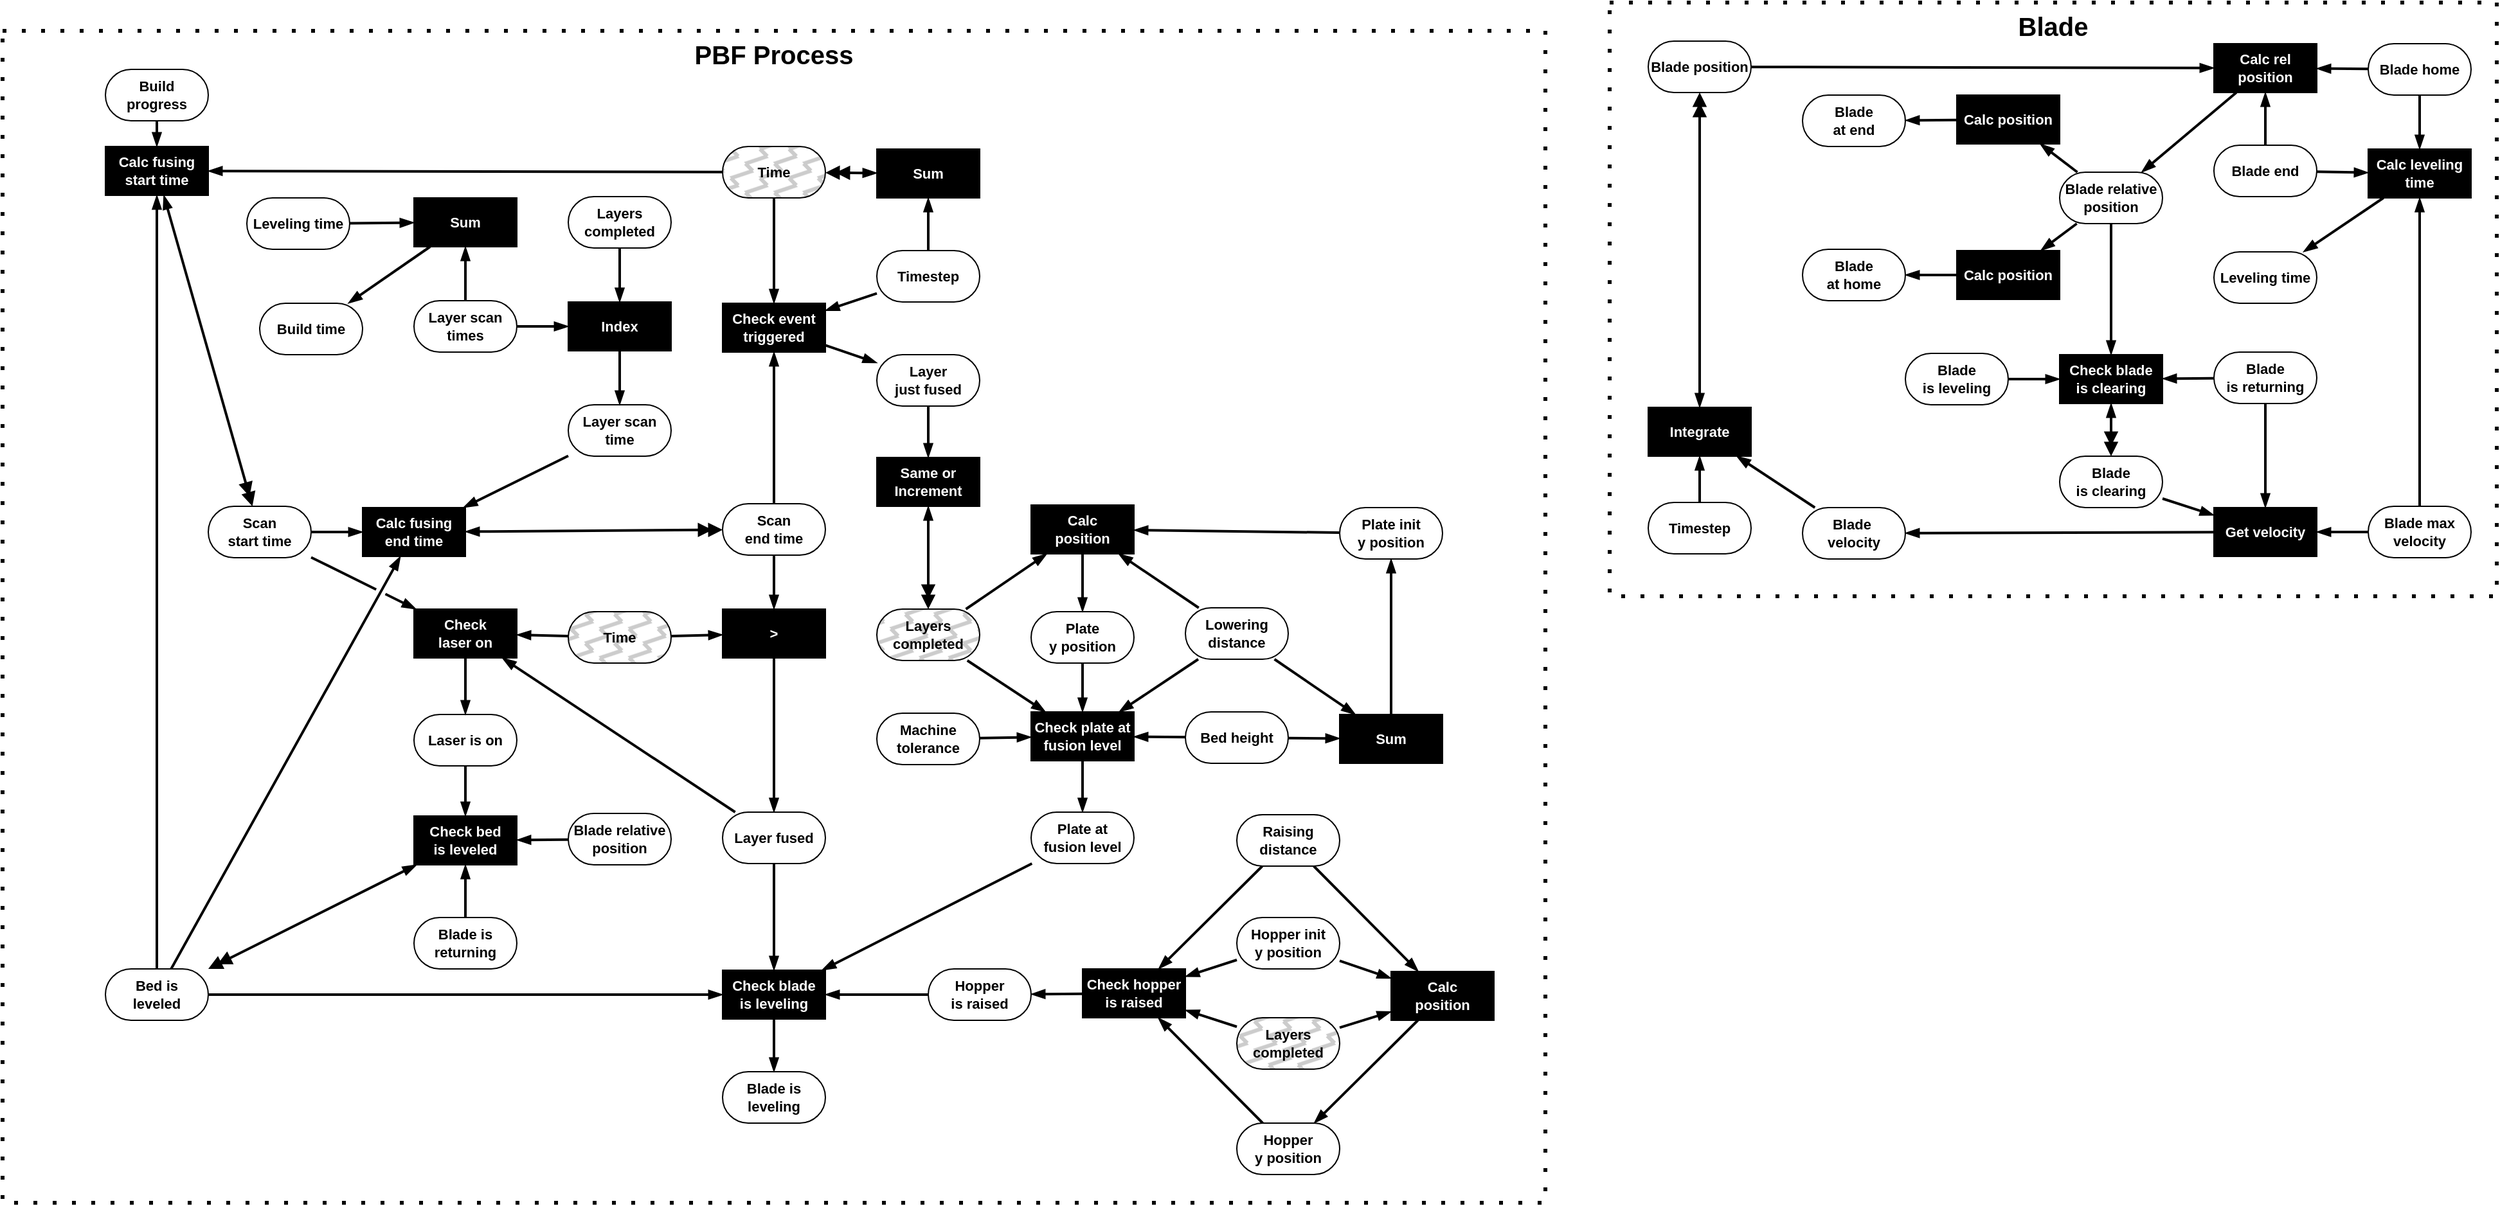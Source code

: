 <mxfile version="26.2.15">
  <diagram name="Page-1" id="Bb8B8LWY1owyJquUUrTR">
    <mxGraphModel dx="1983" dy="985" grid="1" gridSize="10" guides="1" tooltips="1" connect="1" arrows="1" fold="1" page="0" pageScale="1" pageWidth="850" pageHeight="1100" math="0" shadow="0">
      <root>
        <mxCell id="0" />
        <mxCell id="1" parent="0" />
        <mxCell id="G1mVRIbnhAkuyXH6nvP2-117" value="&lt;font style=&quot;font-size: 20px;&quot;&gt;&lt;b&gt;PBF Process&lt;/b&gt;&lt;/font&gt;" style="rounded=0;whiteSpace=wrap;html=1;fontFamily=Helvetica;fontSize=11;fontColor=default;labelBackgroundColor=default;fillColor=none;strokeWidth=3;dashed=1;dashPattern=1 4;verticalAlign=top;" vertex="1" parent="1">
          <mxGeometry x="40" y="190" width="1200" height="912" as="geometry" />
        </mxCell>
        <mxCell id="9pojs3I-wfQjD1cIIIit-8" style="edgeStyle=none;shape=connector;rounded=0;orthogonalLoop=1;jettySize=auto;html=1;strokeColor=default;strokeWidth=2;align=center;verticalAlign=middle;fontFamily=Helvetica;fontSize=11;fontColor=default;labelBackgroundColor=default;endArrow=blockThin;endFill=1;startArrow=doubleBlock;startFill=1;jumpStyle=gap;" parent="1" source="9pojs3I-wfQjD1cIIIit-2" target="9pojs3I-wfQjD1cIIIit-6" edge="1">
          <mxGeometry relative="1" as="geometry" />
        </mxCell>
        <mxCell id="G1mVRIbnhAkuyXH6nvP2-18" style="edgeStyle=none;shape=connector;rounded=0;orthogonalLoop=1;jettySize=auto;html=1;strokeColor=default;strokeWidth=2;align=center;verticalAlign=middle;fontFamily=Helvetica;fontSize=11;fontColor=default;labelBackgroundColor=default;endArrow=blockThin;endFill=1;jumpStyle=gap;" edge="1" parent="1" source="9pojs3I-wfQjD1cIIIit-2" target="G1mVRIbnhAkuyXH6nvP2-17">
          <mxGeometry relative="1" as="geometry" />
        </mxCell>
        <mxCell id="G1mVRIbnhAkuyXH6nvP2-30" style="edgeStyle=none;shape=connector;rounded=0;orthogonalLoop=1;jettySize=auto;html=1;strokeColor=default;strokeWidth=2;align=center;verticalAlign=middle;fontFamily=Helvetica;fontSize=11;fontColor=default;labelBackgroundColor=default;endArrow=blockThin;endFill=1;jumpStyle=gap;" edge="1" parent="1" source="9pojs3I-wfQjD1cIIIit-2" target="G1mVRIbnhAkuyXH6nvP2-28">
          <mxGeometry relative="1" as="geometry" />
        </mxCell>
        <mxCell id="9pojs3I-wfQjD1cIIIit-2" value="&lt;font&gt;Time&lt;/font&gt;" style="rounded=1;whiteSpace=wrap;html=1;fontStyle=1;fontSize=11;arcSize=50;perimeter=rectanglePerimeter;fillStyle=zigzag-line;strokeColor=default;align=center;verticalAlign=middle;fontFamily=Helvetica;fontColor=default;fillColor=#CCCCCC;" parent="1" vertex="1">
          <mxGeometry x="600" y="280" width="80" height="40" as="geometry" />
        </mxCell>
        <mxCell id="9pojs3I-wfQjD1cIIIit-7" style="rounded=0;orthogonalLoop=1;jettySize=auto;html=1;endArrow=blockThin;endFill=1;strokeWidth=2;jumpStyle=gap;" parent="1" source="9pojs3I-wfQjD1cIIIit-3" target="9pojs3I-wfQjD1cIIIit-6" edge="1">
          <mxGeometry relative="1" as="geometry" />
        </mxCell>
        <mxCell id="G1mVRIbnhAkuyXH6nvP2-29" style="edgeStyle=none;shape=connector;rounded=0;orthogonalLoop=1;jettySize=auto;html=1;strokeColor=default;strokeWidth=2;align=center;verticalAlign=middle;fontFamily=Helvetica;fontSize=11;fontColor=default;labelBackgroundColor=default;endArrow=blockThin;endFill=1;jumpStyle=gap;" edge="1" parent="1" source="9pojs3I-wfQjD1cIIIit-3" target="G1mVRIbnhAkuyXH6nvP2-28">
          <mxGeometry relative="1" as="geometry" />
        </mxCell>
        <mxCell id="9pojs3I-wfQjD1cIIIit-3" value="&lt;font&gt;Timestep&lt;/font&gt;" style="rounded=1;whiteSpace=wrap;html=1;fontStyle=1;fontSize=11;arcSize=50;perimeter=rectanglePerimeter;" parent="1" vertex="1">
          <mxGeometry x="720" y="361" width="80" height="40" as="geometry" />
        </mxCell>
        <mxCell id="9pojs3I-wfQjD1cIIIit-12" style="edgeStyle=none;shape=connector;rounded=0;orthogonalLoop=1;jettySize=auto;html=1;strokeColor=default;strokeWidth=2;align=center;verticalAlign=middle;fontFamily=Helvetica;fontSize=11;fontColor=default;labelBackgroundColor=default;endArrow=blockThin;endFill=1;jumpStyle=gap;" parent="1" source="9pojs3I-wfQjD1cIIIit-4" target="9pojs3I-wfQjD1cIIIit-11" edge="1">
          <mxGeometry relative="1" as="geometry" />
        </mxCell>
        <mxCell id="9pojs3I-wfQjD1cIIIit-18" style="edgeStyle=none;shape=connector;rounded=0;orthogonalLoop=1;jettySize=auto;html=1;strokeColor=default;strokeWidth=2;align=center;verticalAlign=middle;fontFamily=Helvetica;fontSize=11;fontColor=default;labelBackgroundColor=default;endArrow=blockThin;endFill=1;jumpStyle=gap;" parent="1" source="9pojs3I-wfQjD1cIIIit-4" target="9pojs3I-wfQjD1cIIIit-17" edge="1">
          <mxGeometry relative="1" as="geometry" />
        </mxCell>
        <mxCell id="9pojs3I-wfQjD1cIIIit-4" value="Layer scan times" style="rounded=1;whiteSpace=wrap;html=1;fontStyle=1;fontSize=11;arcSize=50;perimeter=rectanglePerimeter;" parent="1" vertex="1">
          <mxGeometry x="360" y="400" width="80" height="40" as="geometry" />
        </mxCell>
        <mxCell id="9pojs3I-wfQjD1cIIIit-6" value="Sum" style="rounded=0;whiteSpace=wrap;html=1;fillColor=#000000;fontColor=#ffffff;fontStyle=1;fontSize=11;" parent="1" vertex="1">
          <mxGeometry x="720" y="282" width="80" height="38" as="geometry" />
        </mxCell>
        <mxCell id="9pojs3I-wfQjD1cIIIit-13" style="edgeStyle=none;shape=connector;rounded=0;orthogonalLoop=1;jettySize=auto;html=1;strokeColor=default;strokeWidth=2;align=center;verticalAlign=middle;fontFamily=Helvetica;fontSize=11;fontColor=default;labelBackgroundColor=default;endArrow=blockThin;endFill=1;jumpStyle=gap;" parent="1" source="9pojs3I-wfQjD1cIIIit-9" target="9pojs3I-wfQjD1cIIIit-11" edge="1">
          <mxGeometry relative="1" as="geometry" />
        </mxCell>
        <mxCell id="9pojs3I-wfQjD1cIIIit-9" value="Layers completed" style="rounded=1;whiteSpace=wrap;html=1;fontStyle=1;fontSize=11;arcSize=50;perimeter=rectanglePerimeter;" parent="1" vertex="1">
          <mxGeometry x="480" y="319" width="80" height="40" as="geometry" />
        </mxCell>
        <mxCell id="G1mVRIbnhAkuyXH6nvP2-10" style="edgeStyle=none;shape=connector;rounded=0;orthogonalLoop=1;jettySize=auto;html=1;strokeColor=default;strokeWidth=2;align=center;verticalAlign=middle;fontFamily=Helvetica;fontSize=11;fontColor=default;labelBackgroundColor=default;endArrow=blockThin;endFill=1;jumpStyle=gap;" edge="1" parent="1" source="9pojs3I-wfQjD1cIIIit-10" target="G1mVRIbnhAkuyXH6nvP2-9">
          <mxGeometry relative="1" as="geometry" />
        </mxCell>
        <mxCell id="9pojs3I-wfQjD1cIIIit-10" value="Layer scan time" style="rounded=1;whiteSpace=wrap;html=1;fontStyle=1;fontSize=11;arcSize=50;perimeter=rectanglePerimeter;" parent="1" vertex="1">
          <mxGeometry x="480" y="481" width="80" height="40" as="geometry" />
        </mxCell>
        <mxCell id="9pojs3I-wfQjD1cIIIit-14" style="edgeStyle=none;shape=connector;rounded=0;orthogonalLoop=1;jettySize=auto;html=1;strokeColor=default;strokeWidth=2;align=center;verticalAlign=middle;fontFamily=Helvetica;fontSize=11;fontColor=default;labelBackgroundColor=default;endArrow=blockThin;endFill=1;jumpStyle=gap;" parent="1" source="9pojs3I-wfQjD1cIIIit-11" target="9pojs3I-wfQjD1cIIIit-10" edge="1">
          <mxGeometry relative="1" as="geometry" />
        </mxCell>
        <mxCell id="9pojs3I-wfQjD1cIIIit-11" value="Index" style="rounded=0;whiteSpace=wrap;html=1;fillColor=#000000;fontColor=#ffffff;fontStyle=1;fontSize=11;" parent="1" vertex="1">
          <mxGeometry x="480" y="401" width="80" height="38" as="geometry" />
        </mxCell>
        <mxCell id="9pojs3I-wfQjD1cIIIit-19" style="edgeStyle=none;shape=connector;rounded=0;orthogonalLoop=1;jettySize=auto;html=1;strokeColor=default;strokeWidth=2;align=center;verticalAlign=middle;fontFamily=Helvetica;fontSize=11;fontColor=default;labelBackgroundColor=default;endArrow=blockThin;endFill=1;jumpStyle=gap;" parent="1" source="9pojs3I-wfQjD1cIIIit-15" target="9pojs3I-wfQjD1cIIIit-17" edge="1">
          <mxGeometry relative="1" as="geometry" />
        </mxCell>
        <mxCell id="9pojs3I-wfQjD1cIIIit-15" value="Leveling time" style="rounded=1;whiteSpace=wrap;html=1;fontStyle=1;fontSize=11;arcSize=50;perimeter=rectanglePerimeter;" parent="1" vertex="1">
          <mxGeometry x="230" y="320" width="80" height="40" as="geometry" />
        </mxCell>
        <mxCell id="9pojs3I-wfQjD1cIIIit-16" value="Build time" style="rounded=1;whiteSpace=wrap;html=1;fontStyle=1;fontSize=11;arcSize=50;perimeter=rectanglePerimeter;" parent="1" vertex="1">
          <mxGeometry x="240" y="402" width="80" height="40" as="geometry" />
        </mxCell>
        <mxCell id="9pojs3I-wfQjD1cIIIit-20" style="edgeStyle=none;shape=connector;rounded=0;orthogonalLoop=1;jettySize=auto;html=1;strokeColor=default;strokeWidth=2;align=center;verticalAlign=middle;fontFamily=Helvetica;fontSize=11;fontColor=default;labelBackgroundColor=default;endArrow=blockThin;endFill=1;jumpStyle=gap;" parent="1" source="9pojs3I-wfQjD1cIIIit-17" target="9pojs3I-wfQjD1cIIIit-16" edge="1">
          <mxGeometry relative="1" as="geometry" />
        </mxCell>
        <mxCell id="9pojs3I-wfQjD1cIIIit-17" value="Sum" style="rounded=0;whiteSpace=wrap;html=1;fillColor=#000000;fontColor=#ffffff;fontStyle=1;fontSize=11;" parent="1" vertex="1">
          <mxGeometry x="360" y="320" width="80" height="38" as="geometry" />
        </mxCell>
        <mxCell id="G1mVRIbnhAkuyXH6nvP2-11" style="edgeStyle=none;shape=connector;rounded=0;orthogonalLoop=1;jettySize=auto;html=1;strokeColor=default;strokeWidth=2;align=center;verticalAlign=middle;fontFamily=Helvetica;fontSize=11;fontColor=default;labelBackgroundColor=default;endArrow=blockThin;endFill=1;jumpStyle=gap;" edge="1" parent="1" source="9pojs3I-wfQjD1cIIIit-21" target="G1mVRIbnhAkuyXH6nvP2-9">
          <mxGeometry relative="1" as="geometry" />
        </mxCell>
        <mxCell id="G1mVRIbnhAkuyXH6nvP2-21" style="edgeStyle=none;shape=connector;rounded=0;orthogonalLoop=1;jettySize=auto;html=1;strokeColor=default;strokeWidth=2;align=center;verticalAlign=middle;fontFamily=Helvetica;fontSize=11;fontColor=default;labelBackgroundColor=default;endArrow=blockThin;endFill=1;jumpStyle=gap;" edge="1" parent="1" source="9pojs3I-wfQjD1cIIIit-21" target="G1mVRIbnhAkuyXH6nvP2-17">
          <mxGeometry relative="1" as="geometry" />
        </mxCell>
        <mxCell id="G1mVRIbnhAkuyXH6nvP2-89" style="edgeStyle=none;shape=connector;rounded=0;orthogonalLoop=1;jettySize=auto;html=1;strokeColor=default;strokeWidth=2;align=center;verticalAlign=middle;fontFamily=Helvetica;fontSize=11;fontColor=default;labelBackgroundColor=default;endArrow=blockThin;endFill=1;jumpStyle=gap;" edge="1" parent="1" source="9pojs3I-wfQjD1cIIIit-21" target="G1mVRIbnhAkuyXH6nvP2-88">
          <mxGeometry relative="1" as="geometry" />
        </mxCell>
        <mxCell id="G1mVRIbnhAkuyXH6nvP2-95" style="edgeStyle=none;shape=connector;rounded=0;orthogonalLoop=1;jettySize=auto;html=1;strokeColor=default;strokeWidth=2;align=center;verticalAlign=middle;fontFamily=Helvetica;fontSize=11;fontColor=default;labelBackgroundColor=default;endArrow=blockThin;endFill=1;startArrow=doubleBlock;startFill=1;jumpStyle=gap;" edge="1" parent="1" source="9pojs3I-wfQjD1cIIIit-21" target="G1mVRIbnhAkuyXH6nvP2-94">
          <mxGeometry relative="1" as="geometry" />
        </mxCell>
        <mxCell id="9pojs3I-wfQjD1cIIIit-21" value="Bed is&lt;div&gt;leveled&lt;/div&gt;" style="rounded=1;whiteSpace=wrap;html=1;fontStyle=1;fontSize=11;arcSize=50;perimeter=rectanglePerimeter;" parent="1" vertex="1">
          <mxGeometry x="120" y="920" width="80" height="40" as="geometry" />
        </mxCell>
        <mxCell id="G1mVRIbnhAkuyXH6nvP2-25" style="edgeStyle=none;shape=connector;rounded=0;orthogonalLoop=1;jettySize=auto;html=1;strokeColor=default;strokeWidth=2;align=center;verticalAlign=middle;fontFamily=Helvetica;fontSize=11;fontColor=default;labelBackgroundColor=default;endArrow=blockThin;endFill=1;jumpStyle=gap;" edge="1" parent="1" source="G1mVRIbnhAkuyXH6nvP2-2" target="G1mVRIbnhAkuyXH6nvP2-23">
          <mxGeometry relative="1" as="geometry" />
        </mxCell>
        <mxCell id="G1mVRIbnhAkuyXH6nvP2-31" style="edgeStyle=none;shape=connector;rounded=0;orthogonalLoop=1;jettySize=auto;html=1;strokeColor=default;strokeWidth=2;align=center;verticalAlign=middle;fontFamily=Helvetica;fontSize=11;fontColor=default;labelBackgroundColor=default;endArrow=blockThin;endFill=1;jumpStyle=gap;" edge="1" parent="1" source="G1mVRIbnhAkuyXH6nvP2-2" target="G1mVRIbnhAkuyXH6nvP2-28">
          <mxGeometry relative="1" as="geometry" />
        </mxCell>
        <mxCell id="G1mVRIbnhAkuyXH6nvP2-2" value="Scan&lt;div&gt;end time&lt;/div&gt;" style="rounded=1;whiteSpace=wrap;html=1;fontStyle=1;fontSize=11;arcSize=50;perimeter=rectanglePerimeter;" vertex="1" parent="1">
          <mxGeometry x="600" y="558" width="80" height="40" as="geometry" />
        </mxCell>
        <mxCell id="G1mVRIbnhAkuyXH6nvP2-12" style="edgeStyle=none;shape=connector;rounded=0;orthogonalLoop=1;jettySize=auto;html=1;strokeColor=default;strokeWidth=2;align=center;verticalAlign=middle;fontFamily=Helvetica;fontSize=11;fontColor=default;labelBackgroundColor=default;endArrow=doubleBlock;endFill=1;startArrow=blockThin;startFill=1;jumpStyle=gap;" edge="1" parent="1" source="G1mVRIbnhAkuyXH6nvP2-9" target="G1mVRIbnhAkuyXH6nvP2-2">
          <mxGeometry relative="1" as="geometry" />
        </mxCell>
        <mxCell id="G1mVRIbnhAkuyXH6nvP2-9" value="Calc fusing end time" style="rounded=0;whiteSpace=wrap;html=1;fillColor=#000000;fontColor=#ffffff;fontStyle=1;fontSize=11;" vertex="1" parent="1">
          <mxGeometry x="320" y="561" width="80" height="38" as="geometry" />
        </mxCell>
        <mxCell id="G1mVRIbnhAkuyXH6nvP2-14" style="edgeStyle=none;shape=connector;rounded=0;orthogonalLoop=1;jettySize=auto;html=1;strokeColor=default;strokeWidth=2;align=center;verticalAlign=middle;fontFamily=Helvetica;fontSize=11;fontColor=default;labelBackgroundColor=default;endArrow=blockThin;endFill=1;jumpStyle=gap;" edge="1" parent="1" source="G1mVRIbnhAkuyXH6nvP2-13" target="G1mVRIbnhAkuyXH6nvP2-9">
          <mxGeometry relative="1" as="geometry" />
        </mxCell>
        <mxCell id="G1mVRIbnhAkuyXH6nvP2-20" style="edgeStyle=none;shape=connector;rounded=0;orthogonalLoop=1;jettySize=auto;html=1;strokeColor=default;strokeWidth=2;align=center;verticalAlign=middle;fontFamily=Helvetica;fontSize=11;fontColor=default;labelBackgroundColor=default;endArrow=blockThin;endFill=1;startArrow=doubleBlock;startFill=1;jumpStyle=gap;" edge="1" parent="1" source="G1mVRIbnhAkuyXH6nvP2-13" target="G1mVRIbnhAkuyXH6nvP2-17">
          <mxGeometry relative="1" as="geometry" />
        </mxCell>
        <mxCell id="G1mVRIbnhAkuyXH6nvP2-47" style="edgeStyle=none;shape=connector;rounded=0;orthogonalLoop=1;jettySize=auto;html=1;strokeColor=default;strokeWidth=2;align=center;verticalAlign=middle;fontFamily=Helvetica;fontSize=11;fontColor=default;labelBackgroundColor=default;endArrow=blockThin;endFill=1;jumpStyle=gap;" edge="1" parent="1" source="G1mVRIbnhAkuyXH6nvP2-13" target="G1mVRIbnhAkuyXH6nvP2-45">
          <mxGeometry relative="1" as="geometry">
            <mxPoint x="127.816" y="975" as="targetPoint" />
          </mxGeometry>
        </mxCell>
        <mxCell id="G1mVRIbnhAkuyXH6nvP2-13" value="Scan&lt;div&gt;start time&lt;/div&gt;" style="rounded=1;whiteSpace=wrap;html=1;fontStyle=1;fontSize=11;arcSize=50;absoluteArcSize=0;perimeter=rectanglePerimeter;" vertex="1" parent="1">
          <mxGeometry x="200" y="560" width="80" height="40" as="geometry" />
        </mxCell>
        <mxCell id="G1mVRIbnhAkuyXH6nvP2-19" style="edgeStyle=none;shape=connector;rounded=0;orthogonalLoop=1;jettySize=auto;html=1;strokeColor=default;strokeWidth=2;align=center;verticalAlign=middle;fontFamily=Helvetica;fontSize=11;fontColor=default;labelBackgroundColor=default;endArrow=blockThin;endFill=1;jumpStyle=gap;" edge="1" parent="1" source="G1mVRIbnhAkuyXH6nvP2-16" target="G1mVRIbnhAkuyXH6nvP2-17">
          <mxGeometry relative="1" as="geometry" />
        </mxCell>
        <mxCell id="G1mVRIbnhAkuyXH6nvP2-16" value="Build&lt;div&gt;progress&lt;/div&gt;" style="rounded=1;whiteSpace=wrap;html=1;fontStyle=1;fontSize=11;arcSize=50;perimeter=rectanglePerimeter;" vertex="1" parent="1">
          <mxGeometry x="120" y="220" width="80" height="40" as="geometry" />
        </mxCell>
        <mxCell id="G1mVRIbnhAkuyXH6nvP2-17" value="Calc fusing start time" style="rounded=0;whiteSpace=wrap;html=1;fillColor=#000000;fontColor=#ffffff;fontStyle=1;fontSize=11;" vertex="1" parent="1">
          <mxGeometry x="120" y="280" width="80" height="38" as="geometry" />
        </mxCell>
        <mxCell id="G1mVRIbnhAkuyXH6nvP2-46" style="edgeStyle=none;shape=connector;rounded=0;orthogonalLoop=1;jettySize=auto;html=1;strokeColor=default;strokeWidth=2;align=center;verticalAlign=middle;fontFamily=Helvetica;fontSize=11;fontColor=default;labelBackgroundColor=default;endArrow=blockThin;endFill=1;jumpStyle=gap;" edge="1" parent="1" source="G1mVRIbnhAkuyXH6nvP2-22" target="G1mVRIbnhAkuyXH6nvP2-45">
          <mxGeometry relative="1" as="geometry" />
        </mxCell>
        <mxCell id="G1mVRIbnhAkuyXH6nvP2-93" style="edgeStyle=none;shape=connector;rounded=0;orthogonalLoop=1;jettySize=auto;html=1;strokeColor=default;strokeWidth=2;align=center;verticalAlign=middle;fontFamily=Helvetica;fontSize=11;fontColor=default;labelBackgroundColor=default;endArrow=blockThin;endFill=1;jumpStyle=gap;" edge="1" parent="1" source="G1mVRIbnhAkuyXH6nvP2-22" target="G1mVRIbnhAkuyXH6nvP2-88">
          <mxGeometry relative="1" as="geometry" />
        </mxCell>
        <mxCell id="G1mVRIbnhAkuyXH6nvP2-22" value="Layer fused" style="rounded=1;whiteSpace=wrap;html=1;fontStyle=1;fontSize=11;arcSize=50;perimeter=rectanglePerimeter;" vertex="1" parent="1">
          <mxGeometry x="600" y="798" width="80" height="40" as="geometry" />
        </mxCell>
        <mxCell id="G1mVRIbnhAkuyXH6nvP2-26" style="edgeStyle=none;shape=connector;rounded=0;orthogonalLoop=1;jettySize=auto;html=1;strokeColor=default;strokeWidth=2;align=center;verticalAlign=middle;fontFamily=Helvetica;fontSize=11;fontColor=default;labelBackgroundColor=default;endArrow=blockThin;endFill=1;jumpStyle=gap;" edge="1" parent="1" source="G1mVRIbnhAkuyXH6nvP2-23" target="G1mVRIbnhAkuyXH6nvP2-22">
          <mxGeometry relative="1" as="geometry" />
        </mxCell>
        <mxCell id="G1mVRIbnhAkuyXH6nvP2-23" value="&amp;gt;" style="rounded=0;whiteSpace=wrap;html=1;fillColor=#000000;fontColor=#ffffff;fontStyle=1;fontSize=11;" vertex="1" parent="1">
          <mxGeometry x="600" y="640" width="80" height="38" as="geometry" />
        </mxCell>
        <mxCell id="G1mVRIbnhAkuyXH6nvP2-35" style="edgeStyle=none;shape=connector;rounded=0;orthogonalLoop=1;jettySize=auto;html=1;strokeColor=default;strokeWidth=2;align=center;verticalAlign=middle;fontFamily=Helvetica;fontSize=11;fontColor=default;labelBackgroundColor=default;endArrow=blockThin;endFill=1;jumpStyle=gap;" edge="1" parent="1" source="G1mVRIbnhAkuyXH6nvP2-27" target="G1mVRIbnhAkuyXH6nvP2-34">
          <mxGeometry relative="1" as="geometry" />
        </mxCell>
        <mxCell id="G1mVRIbnhAkuyXH6nvP2-27" value="Layer&lt;div&gt;just fused&lt;/div&gt;" style="rounded=1;whiteSpace=wrap;html=1;fontStyle=1;fontSize=11;arcSize=50;perimeter=rectanglePerimeter;" vertex="1" parent="1">
          <mxGeometry x="720" y="442" width="80" height="40" as="geometry" />
        </mxCell>
        <mxCell id="G1mVRIbnhAkuyXH6nvP2-32" style="edgeStyle=none;shape=connector;rounded=0;orthogonalLoop=1;jettySize=auto;html=1;strokeColor=default;strokeWidth=2;align=center;verticalAlign=middle;fontFamily=Helvetica;fontSize=11;fontColor=default;labelBackgroundColor=default;endArrow=blockThin;endFill=1;jumpStyle=gap;" edge="1" parent="1" source="G1mVRIbnhAkuyXH6nvP2-28" target="G1mVRIbnhAkuyXH6nvP2-27">
          <mxGeometry relative="1" as="geometry" />
        </mxCell>
        <mxCell id="G1mVRIbnhAkuyXH6nvP2-28" value="Check event triggered" style="rounded=0;whiteSpace=wrap;html=1;fillColor=#000000;fontColor=#ffffff;fontStyle=1;fontSize=11;" vertex="1" parent="1">
          <mxGeometry x="600" y="402" width="80" height="38" as="geometry" />
        </mxCell>
        <mxCell id="G1mVRIbnhAkuyXH6nvP2-36" style="edgeStyle=none;shape=connector;rounded=0;orthogonalLoop=1;jettySize=auto;html=1;strokeColor=default;strokeWidth=2;align=center;verticalAlign=middle;fontFamily=Helvetica;fontSize=11;fontColor=default;labelBackgroundColor=default;endArrow=blockThin;endFill=1;startArrow=doubleBlock;startFill=1;jumpStyle=gap;" edge="1" parent="1" source="G1mVRIbnhAkuyXH6nvP2-33" target="G1mVRIbnhAkuyXH6nvP2-34">
          <mxGeometry relative="1" as="geometry" />
        </mxCell>
        <mxCell id="G1mVRIbnhAkuyXH6nvP2-57" style="edgeStyle=none;shape=connector;rounded=0;orthogonalLoop=1;jettySize=auto;html=1;strokeColor=default;strokeWidth=2;align=center;verticalAlign=middle;fontFamily=Helvetica;fontSize=11;fontColor=default;labelBackgroundColor=default;endArrow=blockThin;endFill=1;jumpStyle=gap;" edge="1" parent="1" source="G1mVRIbnhAkuyXH6nvP2-33" target="G1mVRIbnhAkuyXH6nvP2-52">
          <mxGeometry relative="1" as="geometry" />
        </mxCell>
        <mxCell id="G1mVRIbnhAkuyXH6nvP2-83" style="edgeStyle=none;shape=connector;rounded=0;orthogonalLoop=1;jettySize=auto;html=1;strokeColor=default;strokeWidth=2;align=center;verticalAlign=middle;fontFamily=Helvetica;fontSize=11;fontColor=default;labelBackgroundColor=default;endArrow=blockThin;endFill=1;jumpStyle=gap;" edge="1" parent="1" source="G1mVRIbnhAkuyXH6nvP2-33" target="G1mVRIbnhAkuyXH6nvP2-77">
          <mxGeometry relative="1" as="geometry" />
        </mxCell>
        <mxCell id="G1mVRIbnhAkuyXH6nvP2-33" value="Layers completed" style="rounded=1;whiteSpace=wrap;html=1;fontStyle=1;fontSize=11;arcSize=50;perimeter=rectanglePerimeter;fillStyle=zigzag-line;fillColor=#CCCCCC;" vertex="1" parent="1">
          <mxGeometry x="720" y="640" width="80" height="40" as="geometry" />
        </mxCell>
        <mxCell id="G1mVRIbnhAkuyXH6nvP2-34" value="Same or Increment" style="rounded=0;whiteSpace=wrap;html=1;fillColor=#000000;fontColor=#ffffff;fontStyle=1;fontSize=11;" vertex="1" parent="1">
          <mxGeometry x="720" y="522" width="80" height="38" as="geometry" />
        </mxCell>
        <mxCell id="G1mVRIbnhAkuyXH6nvP2-96" style="edgeStyle=none;shape=connector;rounded=0;orthogonalLoop=1;jettySize=auto;html=1;strokeColor=default;strokeWidth=2;align=center;verticalAlign=middle;fontFamily=Helvetica;fontSize=11;fontColor=default;labelBackgroundColor=default;endArrow=blockThin;endFill=1;jumpStyle=gap;" edge="1" parent="1" source="G1mVRIbnhAkuyXH6nvP2-37" target="G1mVRIbnhAkuyXH6nvP2-94">
          <mxGeometry relative="1" as="geometry" />
        </mxCell>
        <mxCell id="G1mVRIbnhAkuyXH6nvP2-37" value="Laser is on" style="rounded=1;whiteSpace=wrap;html=1;fontStyle=1;fontSize=11;arcSize=50;perimeter=rectanglePerimeter;" vertex="1" parent="1">
          <mxGeometry x="360" y="722" width="80" height="40" as="geometry" />
        </mxCell>
        <mxCell id="G1mVRIbnhAkuyXH6nvP2-48" style="edgeStyle=none;shape=connector;rounded=0;orthogonalLoop=1;jettySize=auto;html=1;strokeColor=default;strokeWidth=2;align=center;verticalAlign=middle;fontFamily=Helvetica;fontSize=11;fontColor=default;labelBackgroundColor=default;endArrow=blockThin;endFill=1;jumpStyle=gap;" edge="1" parent="1" source="G1mVRIbnhAkuyXH6nvP2-45" target="G1mVRIbnhAkuyXH6nvP2-37">
          <mxGeometry relative="1" as="geometry">
            <mxPoint x="90" y="998.333" as="sourcePoint" />
          </mxGeometry>
        </mxCell>
        <mxCell id="G1mVRIbnhAkuyXH6nvP2-45" value="Check&lt;div&gt;laser on&lt;/div&gt;" style="rounded=0;whiteSpace=wrap;html=1;fillColor=#000000;fontColor=#ffffff;fontStyle=1;fontSize=11;" vertex="1" parent="1">
          <mxGeometry x="360" y="640" width="80" height="38" as="geometry" />
        </mxCell>
        <mxCell id="G1mVRIbnhAkuyXH6nvP2-91" style="edgeStyle=none;shape=connector;rounded=0;orthogonalLoop=1;jettySize=auto;html=1;strokeColor=default;strokeWidth=2;align=center;verticalAlign=middle;fontFamily=Helvetica;fontSize=11;fontColor=default;labelBackgroundColor=default;endArrow=blockThin;endFill=1;jumpStyle=gap;" edge="1" parent="1" source="G1mVRIbnhAkuyXH6nvP2-50" target="G1mVRIbnhAkuyXH6nvP2-88">
          <mxGeometry relative="1" as="geometry" />
        </mxCell>
        <mxCell id="G1mVRIbnhAkuyXH6nvP2-50" value="Plate at&lt;div&gt;fusion level&lt;/div&gt;" style="rounded=1;whiteSpace=wrap;html=1;fontStyle=1;fontSize=11;arcSize=50;perimeter=rectanglePerimeter;" vertex="1" parent="1">
          <mxGeometry x="840" y="798" width="80" height="40" as="geometry" />
        </mxCell>
        <mxCell id="G1mVRIbnhAkuyXH6nvP2-53" style="edgeStyle=none;shape=connector;rounded=0;orthogonalLoop=1;jettySize=auto;html=1;strokeColor=default;strokeWidth=2;align=center;verticalAlign=middle;fontFamily=Helvetica;fontSize=11;fontColor=default;labelBackgroundColor=default;endArrow=blockThin;endFill=1;jumpStyle=gap;" edge="1" parent="1" source="G1mVRIbnhAkuyXH6nvP2-51" target="G1mVRIbnhAkuyXH6nvP2-52">
          <mxGeometry relative="1" as="geometry" />
        </mxCell>
        <mxCell id="G1mVRIbnhAkuyXH6nvP2-51" value="Plate&lt;div&gt;y position&lt;/div&gt;" style="rounded=1;whiteSpace=wrap;html=1;fontStyle=1;fontSize=11;arcSize=50;perimeter=rectanglePerimeter;" vertex="1" parent="1">
          <mxGeometry x="840" y="642" width="80" height="40" as="geometry" />
        </mxCell>
        <mxCell id="G1mVRIbnhAkuyXH6nvP2-54" style="edgeStyle=none;shape=connector;rounded=0;orthogonalLoop=1;jettySize=auto;html=1;strokeColor=default;strokeWidth=2;align=center;verticalAlign=middle;fontFamily=Helvetica;fontSize=11;fontColor=default;labelBackgroundColor=default;endArrow=blockThin;endFill=1;jumpStyle=gap;" edge="1" parent="1" source="G1mVRIbnhAkuyXH6nvP2-52" target="G1mVRIbnhAkuyXH6nvP2-50">
          <mxGeometry relative="1" as="geometry" />
        </mxCell>
        <mxCell id="G1mVRIbnhAkuyXH6nvP2-52" value="Check plate at fusion level" style="rounded=0;whiteSpace=wrap;html=1;fillColor=#000000;fontColor=#ffffff;fontStyle=1;fontSize=11;" vertex="1" parent="1">
          <mxGeometry x="840" y="720" width="80" height="38" as="geometry" />
        </mxCell>
        <mxCell id="G1mVRIbnhAkuyXH6nvP2-74" style="edgeStyle=none;shape=connector;rounded=0;orthogonalLoop=1;jettySize=auto;html=1;strokeColor=default;strokeWidth=2;align=center;verticalAlign=middle;fontFamily=Helvetica;fontSize=11;fontColor=default;labelBackgroundColor=default;endArrow=blockThin;endFill=1;jumpStyle=gap;" edge="1" parent="1" source="G1mVRIbnhAkuyXH6nvP2-55" target="G1mVRIbnhAkuyXH6nvP2-73">
          <mxGeometry relative="1" as="geometry" />
        </mxCell>
        <mxCell id="G1mVRIbnhAkuyXH6nvP2-55" value="Bed height" style="rounded=1;whiteSpace=wrap;html=1;fontStyle=1;fontSize=11;arcSize=50;perimeter=rectanglePerimeter;" vertex="1" parent="1">
          <mxGeometry x="960" y="720" width="80" height="40" as="geometry" />
        </mxCell>
        <mxCell id="G1mVRIbnhAkuyXH6nvP2-56" style="edgeStyle=none;shape=connector;rounded=0;orthogonalLoop=1;jettySize=auto;html=1;strokeColor=default;strokeWidth=2;align=center;verticalAlign=middle;fontFamily=Helvetica;fontSize=11;fontColor=default;labelBackgroundColor=default;endArrow=blockThin;endFill=1;jumpStyle=gap;" edge="1" parent="1" source="G1mVRIbnhAkuyXH6nvP2-55" target="G1mVRIbnhAkuyXH6nvP2-52">
          <mxGeometry relative="1" as="geometry">
            <mxPoint x="720" y="582" as="targetPoint" />
          </mxGeometry>
        </mxCell>
        <mxCell id="G1mVRIbnhAkuyXH6nvP2-59" style="edgeStyle=none;shape=connector;rounded=0;orthogonalLoop=1;jettySize=auto;html=1;strokeColor=default;strokeWidth=2;align=center;verticalAlign=middle;fontFamily=Helvetica;fontSize=11;fontColor=default;labelBackgroundColor=default;endArrow=blockThin;endFill=1;jumpStyle=gap;" edge="1" parent="1" source="G1mVRIbnhAkuyXH6nvP2-58" target="G1mVRIbnhAkuyXH6nvP2-52">
          <mxGeometry relative="1" as="geometry" />
        </mxCell>
        <mxCell id="G1mVRIbnhAkuyXH6nvP2-75" style="edgeStyle=none;shape=connector;rounded=0;orthogonalLoop=1;jettySize=auto;html=1;strokeColor=default;strokeWidth=2;align=center;verticalAlign=middle;fontFamily=Helvetica;fontSize=11;fontColor=default;labelBackgroundColor=default;endArrow=blockThin;endFill=1;jumpStyle=gap;" edge="1" parent="1" source="G1mVRIbnhAkuyXH6nvP2-58" target="G1mVRIbnhAkuyXH6nvP2-73">
          <mxGeometry relative="1" as="geometry" />
        </mxCell>
        <mxCell id="G1mVRIbnhAkuyXH6nvP2-79" style="edgeStyle=none;shape=connector;rounded=0;orthogonalLoop=1;jettySize=auto;html=1;strokeColor=default;strokeWidth=2;align=center;verticalAlign=middle;fontFamily=Helvetica;fontSize=11;fontColor=default;labelBackgroundColor=default;endArrow=blockThin;endFill=1;jumpStyle=gap;" edge="1" parent="1" source="G1mVRIbnhAkuyXH6nvP2-58" target="G1mVRIbnhAkuyXH6nvP2-77">
          <mxGeometry relative="1" as="geometry" />
        </mxCell>
        <mxCell id="G1mVRIbnhAkuyXH6nvP2-58" value="Lowering distance" style="rounded=1;whiteSpace=wrap;html=1;fontStyle=1;fontSize=11;arcSize=50;perimeter=rectanglePerimeter;" vertex="1" parent="1">
          <mxGeometry x="960" y="639" width="80" height="40" as="geometry" />
        </mxCell>
        <mxCell id="G1mVRIbnhAkuyXH6nvP2-61" style="edgeStyle=none;shape=connector;rounded=0;orthogonalLoop=1;jettySize=auto;html=1;strokeColor=default;strokeWidth=2;align=center;verticalAlign=middle;fontFamily=Helvetica;fontSize=11;fontColor=default;labelBackgroundColor=default;endArrow=blockThin;endFill=1;jumpStyle=gap;" edge="1" parent="1" source="G1mVRIbnhAkuyXH6nvP2-60" target="G1mVRIbnhAkuyXH6nvP2-52">
          <mxGeometry relative="1" as="geometry" />
        </mxCell>
        <mxCell id="G1mVRIbnhAkuyXH6nvP2-60" value="Machine tolerance" style="rounded=1;whiteSpace=wrap;html=1;fontStyle=1;fontSize=11;arcSize=50;perimeter=rectanglePerimeter;" vertex="1" parent="1">
          <mxGeometry x="720" y="721" width="80" height="40" as="geometry" />
        </mxCell>
        <mxCell id="G1mVRIbnhAkuyXH6nvP2-64" style="edgeStyle=none;shape=connector;rounded=0;orthogonalLoop=1;jettySize=auto;html=1;strokeColor=default;strokeWidth=2;align=center;verticalAlign=middle;fontFamily=Helvetica;fontSize=11;fontColor=default;labelBackgroundColor=default;endArrow=blockThin;endFill=1;jumpStyle=gap;" edge="1" parent="1" source="G1mVRIbnhAkuyXH6nvP2-62" target="G1mVRIbnhAkuyXH6nvP2-63">
          <mxGeometry relative="1" as="geometry" />
        </mxCell>
        <mxCell id="G1mVRIbnhAkuyXH6nvP2-62" value="Check hopper is raised" style="rounded=0;whiteSpace=wrap;html=1;fillColor=#000000;fontColor=#ffffff;fontStyle=1;fontSize=11;" vertex="1" parent="1">
          <mxGeometry x="880" y="920" width="80" height="38" as="geometry" />
        </mxCell>
        <mxCell id="G1mVRIbnhAkuyXH6nvP2-92" style="edgeStyle=none;shape=connector;rounded=0;orthogonalLoop=1;jettySize=auto;html=1;strokeColor=default;strokeWidth=2;align=center;verticalAlign=middle;fontFamily=Helvetica;fontSize=11;fontColor=default;labelBackgroundColor=default;endArrow=blockThin;endFill=1;jumpStyle=gap;" edge="1" parent="1" source="G1mVRIbnhAkuyXH6nvP2-63" target="G1mVRIbnhAkuyXH6nvP2-88">
          <mxGeometry relative="1" as="geometry" />
        </mxCell>
        <mxCell id="G1mVRIbnhAkuyXH6nvP2-63" value="Hopper&lt;div&gt;is raised&lt;/div&gt;" style="rounded=1;whiteSpace=wrap;html=1;fontStyle=1;fontSize=11;arcSize=50;perimeter=rectanglePerimeter;" vertex="1" parent="1">
          <mxGeometry x="760" y="920" width="80" height="40" as="geometry" />
        </mxCell>
        <mxCell id="G1mVRIbnhAkuyXH6nvP2-68" style="edgeStyle=none;shape=connector;rounded=0;orthogonalLoop=1;jettySize=auto;html=1;strokeColor=default;strokeWidth=2;align=center;verticalAlign=middle;fontFamily=Helvetica;fontSize=11;fontColor=default;labelBackgroundColor=default;endArrow=blockThin;endFill=1;jumpStyle=gap;" edge="1" parent="1" source="G1mVRIbnhAkuyXH6nvP2-65" target="G1mVRIbnhAkuyXH6nvP2-62">
          <mxGeometry relative="1" as="geometry" />
        </mxCell>
        <mxCell id="G1mVRIbnhAkuyXH6nvP2-65" value="Hopper&lt;div&gt;y position&lt;/div&gt;" style="rounded=1;whiteSpace=wrap;html=1;fontStyle=1;fontSize=11;arcSize=50;perimeter=rectanglePerimeter;" vertex="1" parent="1">
          <mxGeometry x="1000" y="1040" width="80" height="40" as="geometry" />
        </mxCell>
        <mxCell id="G1mVRIbnhAkuyXH6nvP2-67" style="edgeStyle=none;shape=connector;rounded=0;orthogonalLoop=1;jettySize=auto;html=1;strokeColor=default;strokeWidth=2;align=center;verticalAlign=middle;fontFamily=Helvetica;fontSize=11;fontColor=default;labelBackgroundColor=default;endArrow=blockThin;endFill=1;jumpStyle=gap;" edge="1" parent="1" source="G1mVRIbnhAkuyXH6nvP2-66" target="G1mVRIbnhAkuyXH6nvP2-62">
          <mxGeometry relative="1" as="geometry" />
        </mxCell>
        <mxCell id="G1mVRIbnhAkuyXH6nvP2-82" style="edgeStyle=none;shape=connector;rounded=0;orthogonalLoop=1;jettySize=auto;html=1;strokeColor=default;strokeWidth=2;align=center;verticalAlign=middle;fontFamily=Helvetica;fontSize=11;fontColor=default;labelBackgroundColor=default;endArrow=blockThin;endFill=1;jumpStyle=gap;" edge="1" parent="1" source="G1mVRIbnhAkuyXH6nvP2-66" target="G1mVRIbnhAkuyXH6nvP2-81">
          <mxGeometry relative="1" as="geometry" />
        </mxCell>
        <mxCell id="G1mVRIbnhAkuyXH6nvP2-66" value="Hopper init&lt;div&gt;y position&lt;/div&gt;" style="rounded=1;whiteSpace=wrap;html=1;fontStyle=1;fontSize=11;arcSize=50;perimeter=rectanglePerimeter;" vertex="1" parent="1">
          <mxGeometry x="1000" y="880" width="80" height="40" as="geometry" />
        </mxCell>
        <mxCell id="G1mVRIbnhAkuyXH6nvP2-71" style="edgeStyle=none;shape=connector;rounded=0;orthogonalLoop=1;jettySize=auto;html=1;strokeColor=default;strokeWidth=2;align=center;verticalAlign=middle;fontFamily=Helvetica;fontSize=11;fontColor=default;labelBackgroundColor=default;endArrow=blockThin;endFill=1;jumpStyle=gap;" edge="1" parent="1" source="G1mVRIbnhAkuyXH6nvP2-70" target="G1mVRIbnhAkuyXH6nvP2-62">
          <mxGeometry relative="1" as="geometry" />
        </mxCell>
        <mxCell id="G1mVRIbnhAkuyXH6nvP2-85" style="edgeStyle=none;shape=connector;rounded=0;orthogonalLoop=1;jettySize=auto;html=1;strokeColor=default;strokeWidth=2;align=center;verticalAlign=middle;fontFamily=Helvetica;fontSize=11;fontColor=default;labelBackgroundColor=default;endArrow=blockThin;endFill=1;jumpStyle=gap;" edge="1" parent="1" source="G1mVRIbnhAkuyXH6nvP2-70" target="G1mVRIbnhAkuyXH6nvP2-81">
          <mxGeometry relative="1" as="geometry" />
        </mxCell>
        <mxCell id="G1mVRIbnhAkuyXH6nvP2-70" value="Raising distance" style="rounded=1;whiteSpace=wrap;html=1;fontStyle=1;fontSize=11;arcSize=50;perimeter=rectanglePerimeter;" vertex="1" parent="1">
          <mxGeometry x="1000" y="800" width="80" height="40" as="geometry" />
        </mxCell>
        <mxCell id="G1mVRIbnhAkuyXH6nvP2-78" style="edgeStyle=none;shape=connector;rounded=0;orthogonalLoop=1;jettySize=auto;html=1;strokeColor=default;strokeWidth=2;align=center;verticalAlign=middle;fontFamily=Helvetica;fontSize=11;fontColor=default;labelBackgroundColor=default;endArrow=blockThin;endFill=1;jumpStyle=gap;" edge="1" parent="1" source="G1mVRIbnhAkuyXH6nvP2-72" target="G1mVRIbnhAkuyXH6nvP2-77">
          <mxGeometry relative="1" as="geometry" />
        </mxCell>
        <mxCell id="G1mVRIbnhAkuyXH6nvP2-72" value="Plate init&lt;div&gt;y position&lt;/div&gt;" style="rounded=1;whiteSpace=wrap;html=1;fontStyle=1;fontSize=11;arcSize=50;perimeter=rectanglePerimeter;" vertex="1" parent="1">
          <mxGeometry x="1080" y="561" width="80" height="40" as="geometry" />
        </mxCell>
        <mxCell id="G1mVRIbnhAkuyXH6nvP2-76" style="edgeStyle=none;shape=connector;rounded=0;orthogonalLoop=1;jettySize=auto;html=1;strokeColor=default;strokeWidth=2;align=center;verticalAlign=middle;fontFamily=Helvetica;fontSize=11;fontColor=default;labelBackgroundColor=default;endArrow=blockThin;endFill=1;jumpStyle=gap;" edge="1" parent="1" source="G1mVRIbnhAkuyXH6nvP2-73" target="G1mVRIbnhAkuyXH6nvP2-72">
          <mxGeometry relative="1" as="geometry" />
        </mxCell>
        <mxCell id="G1mVRIbnhAkuyXH6nvP2-73" value="Sum" style="rounded=0;whiteSpace=wrap;html=1;fillColor=#000000;fontColor=#ffffff;fontStyle=1;fontSize=11;" vertex="1" parent="1">
          <mxGeometry x="1080" y="722" width="80" height="38" as="geometry" />
        </mxCell>
        <mxCell id="G1mVRIbnhAkuyXH6nvP2-80" style="edgeStyle=none;shape=connector;rounded=0;orthogonalLoop=1;jettySize=auto;html=1;strokeColor=default;strokeWidth=2;align=center;verticalAlign=middle;fontFamily=Helvetica;fontSize=11;fontColor=default;labelBackgroundColor=default;endArrow=blockThin;endFill=1;jumpStyle=gap;" edge="1" parent="1" source="G1mVRIbnhAkuyXH6nvP2-77" target="G1mVRIbnhAkuyXH6nvP2-51">
          <mxGeometry relative="1" as="geometry" />
        </mxCell>
        <mxCell id="G1mVRIbnhAkuyXH6nvP2-77" value="Calc&lt;div&gt;position&lt;/div&gt;" style="rounded=0;whiteSpace=wrap;html=1;fillColor=#000000;fontColor=#ffffff;fontStyle=1;fontSize=11;" vertex="1" parent="1">
          <mxGeometry x="840" y="559" width="80" height="38" as="geometry" />
        </mxCell>
        <mxCell id="G1mVRIbnhAkuyXH6nvP2-86" style="edgeStyle=none;shape=connector;rounded=0;orthogonalLoop=1;jettySize=auto;html=1;strokeColor=default;strokeWidth=2;align=center;verticalAlign=middle;fontFamily=Helvetica;fontSize=11;fontColor=default;labelBackgroundColor=default;endArrow=blockThin;endFill=1;jumpStyle=gap;" edge="1" parent="1" source="G1mVRIbnhAkuyXH6nvP2-81" target="G1mVRIbnhAkuyXH6nvP2-65">
          <mxGeometry relative="1" as="geometry" />
        </mxCell>
        <mxCell id="G1mVRIbnhAkuyXH6nvP2-81" value="Calc&lt;div&gt;position&lt;/div&gt;" style="rounded=0;whiteSpace=wrap;html=1;fillColor=#000000;fontColor=#ffffff;fontStyle=1;fontSize=11;" vertex="1" parent="1">
          <mxGeometry x="1120" y="922" width="80" height="38" as="geometry" />
        </mxCell>
        <mxCell id="G1mVRIbnhAkuyXH6nvP2-87" value="Blade is leveling" style="rounded=1;whiteSpace=wrap;html=1;fontStyle=1;fontSize=11;arcSize=50;perimeter=rectanglePerimeter;" vertex="1" parent="1">
          <mxGeometry x="600" y="1000" width="80" height="40" as="geometry" />
        </mxCell>
        <mxCell id="G1mVRIbnhAkuyXH6nvP2-90" style="edgeStyle=none;shape=connector;rounded=0;orthogonalLoop=1;jettySize=auto;html=1;strokeColor=default;strokeWidth=2;align=center;verticalAlign=middle;fontFamily=Helvetica;fontSize=11;fontColor=default;labelBackgroundColor=default;endArrow=blockThin;endFill=1;jumpStyle=gap;" edge="1" parent="1" source="G1mVRIbnhAkuyXH6nvP2-88" target="G1mVRIbnhAkuyXH6nvP2-87">
          <mxGeometry relative="1" as="geometry" />
        </mxCell>
        <mxCell id="G1mVRIbnhAkuyXH6nvP2-88" value="Check blade&lt;div&gt;is leveling&lt;/div&gt;" style="rounded=0;whiteSpace=wrap;html=1;fillColor=#000000;fontColor=#ffffff;fontStyle=1;fontSize=11;" vertex="1" parent="1">
          <mxGeometry x="600" y="921" width="80" height="38" as="geometry" />
        </mxCell>
        <mxCell id="G1mVRIbnhAkuyXH6nvP2-94" value="Check bed&lt;div&gt;is leveled&lt;/div&gt;" style="rounded=0;whiteSpace=wrap;html=1;fillColor=#000000;fontColor=#ffffff;fontStyle=1;fontSize=11;" vertex="1" parent="1">
          <mxGeometry x="360" y="801" width="80" height="38" as="geometry" />
        </mxCell>
        <mxCell id="G1mVRIbnhAkuyXH6nvP2-98" style="edgeStyle=none;shape=connector;rounded=0;orthogonalLoop=1;jettySize=auto;html=1;strokeColor=default;strokeWidth=2;align=center;verticalAlign=middle;fontFamily=Helvetica;fontSize=11;fontColor=default;labelBackgroundColor=default;endArrow=blockThin;endFill=1;jumpStyle=gap;" edge="1" parent="1" source="G1mVRIbnhAkuyXH6nvP2-97" target="G1mVRIbnhAkuyXH6nvP2-94">
          <mxGeometry relative="1" as="geometry" />
        </mxCell>
        <mxCell id="G1mVRIbnhAkuyXH6nvP2-97" value="Blade is returning" style="rounded=1;whiteSpace=wrap;html=1;fontStyle=1;fontSize=11;arcSize=50;perimeter=rectanglePerimeter;" vertex="1" parent="1">
          <mxGeometry x="360" y="880" width="80" height="40" as="geometry" />
        </mxCell>
        <mxCell id="G1mVRIbnhAkuyXH6nvP2-100" style="edgeStyle=none;shape=connector;rounded=0;orthogonalLoop=1;jettySize=auto;html=1;strokeColor=default;strokeWidth=2;align=center;verticalAlign=middle;fontFamily=Helvetica;fontSize=11;fontColor=default;labelBackgroundColor=default;endArrow=blockThin;endFill=1;jumpStyle=gap;" edge="1" parent="1" source="G1mVRIbnhAkuyXH6nvP2-99" target="G1mVRIbnhAkuyXH6nvP2-94">
          <mxGeometry relative="1" as="geometry" />
        </mxCell>
        <mxCell id="G1mVRIbnhAkuyXH6nvP2-99" value="Blade relative position" style="rounded=1;whiteSpace=wrap;html=1;fontStyle=1;fontSize=11;arcSize=50;perimeter=rectanglePerimeter;" vertex="1" parent="1">
          <mxGeometry x="480" y="799" width="80" height="40" as="geometry" />
        </mxCell>
        <mxCell id="G1mVRIbnhAkuyXH6nvP2-104" style="edgeStyle=none;shape=connector;rounded=0;orthogonalLoop=1;jettySize=auto;html=1;strokeColor=default;strokeWidth=2;align=center;verticalAlign=middle;fontFamily=Helvetica;fontSize=11;fontColor=default;labelBackgroundColor=default;endArrow=blockThin;endFill=1;jumpStyle=gap;" edge="1" parent="1" source="G1mVRIbnhAkuyXH6nvP2-103" target="G1mVRIbnhAkuyXH6nvP2-45">
          <mxGeometry relative="1" as="geometry" />
        </mxCell>
        <mxCell id="G1mVRIbnhAkuyXH6nvP2-109" style="edgeStyle=none;shape=connector;rounded=0;orthogonalLoop=1;jettySize=auto;html=1;strokeColor=default;strokeWidth=2;align=center;verticalAlign=middle;fontFamily=Helvetica;fontSize=11;fontColor=default;labelBackgroundColor=default;endArrow=blockThin;endFill=1;jumpStyle=gap;" edge="1" parent="1" source="G1mVRIbnhAkuyXH6nvP2-103" target="G1mVRIbnhAkuyXH6nvP2-23">
          <mxGeometry relative="1" as="geometry" />
        </mxCell>
        <mxCell id="G1mVRIbnhAkuyXH6nvP2-103" value="&lt;font&gt;Time&lt;/font&gt;" style="rounded=1;whiteSpace=wrap;html=1;fontStyle=1;fontSize=11;arcSize=50;perimeter=rectanglePerimeter;fillStyle=zigzag-line;fillColor=#CCCCCC;" vertex="1" parent="1">
          <mxGeometry x="480" y="642" width="80" height="40" as="geometry" />
        </mxCell>
        <mxCell id="G1mVRIbnhAkuyXH6nvP2-107" style="edgeStyle=none;shape=connector;rounded=0;orthogonalLoop=1;jettySize=auto;html=1;strokeColor=default;strokeWidth=2;align=center;verticalAlign=middle;fontFamily=Helvetica;fontSize=11;fontColor=default;labelBackgroundColor=default;endArrow=blockThin;endFill=1;jumpStyle=gap;" edge="1" parent="1" source="G1mVRIbnhAkuyXH6nvP2-106" target="G1mVRIbnhAkuyXH6nvP2-62">
          <mxGeometry relative="1" as="geometry" />
        </mxCell>
        <mxCell id="G1mVRIbnhAkuyXH6nvP2-108" style="edgeStyle=none;shape=connector;rounded=0;orthogonalLoop=1;jettySize=auto;html=1;strokeColor=default;strokeWidth=2;align=center;verticalAlign=middle;fontFamily=Helvetica;fontSize=11;fontColor=default;labelBackgroundColor=default;endArrow=blockThin;endFill=1;jumpStyle=gap;" edge="1" parent="1" source="G1mVRIbnhAkuyXH6nvP2-106" target="G1mVRIbnhAkuyXH6nvP2-81">
          <mxGeometry relative="1" as="geometry" />
        </mxCell>
        <mxCell id="G1mVRIbnhAkuyXH6nvP2-106" value="Layers completed" style="rounded=1;whiteSpace=wrap;html=1;fontStyle=1;fontSize=11;arcSize=50;perimeter=rectanglePerimeter;fillStyle=zigzag-line;fillColor=#CCCCCC;" vertex="1" parent="1">
          <mxGeometry x="1000" y="958" width="80" height="40" as="geometry" />
        </mxCell>
        <mxCell id="G1mVRIbnhAkuyXH6nvP2-133" style="edgeStyle=none;shape=connector;rounded=0;jumpStyle=gap;orthogonalLoop=1;jettySize=auto;html=1;strokeColor=default;strokeWidth=2;align=center;verticalAlign=middle;fontFamily=Helvetica;fontSize=11;fontColor=default;labelBackgroundColor=default;endArrow=blockThin;endFill=1;" edge="1" parent="1" source="G1mVRIbnhAkuyXH6nvP2-118" target="G1mVRIbnhAkuyXH6nvP2-129">
          <mxGeometry relative="1" as="geometry" />
        </mxCell>
        <mxCell id="G1mVRIbnhAkuyXH6nvP2-118" value="Blade&amp;nbsp;&lt;div&gt;velocity&lt;/div&gt;" style="rounded=1;whiteSpace=wrap;html=1;fontStyle=1;fontSize=11;arcSize=50;perimeter=rectanglePerimeter;" vertex="1" parent="1">
          <mxGeometry x="1440" y="561" width="80" height="40" as="geometry" />
        </mxCell>
        <mxCell id="G1mVRIbnhAkuyXH6nvP2-132" style="edgeStyle=none;shape=connector;rounded=0;jumpStyle=gap;orthogonalLoop=1;jettySize=auto;html=1;strokeColor=default;strokeWidth=2;align=center;verticalAlign=middle;fontFamily=Helvetica;fontSize=11;fontColor=default;labelBackgroundColor=default;endArrow=blockThin;endFill=1;startArrow=doubleBlock;startFill=1;" edge="1" parent="1" source="G1mVRIbnhAkuyXH6nvP2-119" target="G1mVRIbnhAkuyXH6nvP2-129">
          <mxGeometry relative="1" as="geometry" />
        </mxCell>
        <mxCell id="G1mVRIbnhAkuyXH6nvP2-151" style="edgeStyle=none;shape=connector;rounded=0;jumpStyle=gap;orthogonalLoop=1;jettySize=auto;html=1;strokeColor=default;strokeWidth=2;align=center;verticalAlign=middle;fontFamily=Helvetica;fontSize=11;fontColor=default;labelBackgroundColor=default;endArrow=blockThin;endFill=1;" edge="1" parent="1" source="G1mVRIbnhAkuyXH6nvP2-119" target="G1mVRIbnhAkuyXH6nvP2-147">
          <mxGeometry relative="1" as="geometry" />
        </mxCell>
        <mxCell id="G1mVRIbnhAkuyXH6nvP2-119" value="Blade position" style="rounded=1;whiteSpace=wrap;html=1;fontStyle=1;fontSize=11;arcSize=50;perimeter=rectanglePerimeter;" vertex="1" parent="1">
          <mxGeometry x="1320" y="198" width="80" height="40" as="geometry" />
        </mxCell>
        <mxCell id="G1mVRIbnhAkuyXH6nvP2-126" style="edgeStyle=none;shape=connector;rounded=0;jumpStyle=gap;orthogonalLoop=1;jettySize=auto;html=1;strokeColor=default;strokeWidth=2;align=center;verticalAlign=middle;fontFamily=Helvetica;fontSize=11;fontColor=default;labelBackgroundColor=default;endArrow=blockThin;endFill=1;" edge="1" parent="1" source="G1mVRIbnhAkuyXH6nvP2-120" target="G1mVRIbnhAkuyXH6nvP2-123">
          <mxGeometry relative="1" as="geometry" />
        </mxCell>
        <mxCell id="G1mVRIbnhAkuyXH6nvP2-163" style="edgeStyle=none;shape=connector;rounded=0;jumpStyle=gap;orthogonalLoop=1;jettySize=auto;html=1;strokeColor=default;strokeWidth=2;align=center;verticalAlign=middle;fontFamily=Helvetica;fontSize=11;fontColor=default;labelBackgroundColor=default;endArrow=blockThin;endFill=1;startArrow=doubleBlock;startFill=1;" edge="1" parent="1" source="G1mVRIbnhAkuyXH6nvP2-120" target="G1mVRIbnhAkuyXH6nvP2-158">
          <mxGeometry relative="1" as="geometry" />
        </mxCell>
        <mxCell id="G1mVRIbnhAkuyXH6nvP2-120" value="Blade&lt;div&gt;is clearing&lt;/div&gt;" style="rounded=1;whiteSpace=wrap;html=1;fontStyle=1;fontSize=11;arcSize=50;perimeter=rectanglePerimeter;" vertex="1" parent="1">
          <mxGeometry x="1640" y="521" width="80" height="40" as="geometry" />
        </mxCell>
        <mxCell id="G1mVRIbnhAkuyXH6nvP2-127" style="edgeStyle=none;shape=connector;rounded=0;jumpStyle=gap;orthogonalLoop=1;jettySize=auto;html=1;strokeColor=default;strokeWidth=2;align=center;verticalAlign=middle;fontFamily=Helvetica;fontSize=11;fontColor=default;labelBackgroundColor=default;endArrow=blockThin;endFill=1;" edge="1" parent="1" source="G1mVRIbnhAkuyXH6nvP2-121" target="G1mVRIbnhAkuyXH6nvP2-123">
          <mxGeometry relative="1" as="geometry" />
        </mxCell>
        <mxCell id="G1mVRIbnhAkuyXH6nvP2-162" style="edgeStyle=none;shape=connector;rounded=0;jumpStyle=gap;orthogonalLoop=1;jettySize=auto;html=1;strokeColor=default;strokeWidth=2;align=center;verticalAlign=middle;fontFamily=Helvetica;fontSize=11;fontColor=default;labelBackgroundColor=default;endArrow=blockThin;endFill=1;" edge="1" parent="1" source="G1mVRIbnhAkuyXH6nvP2-121" target="G1mVRIbnhAkuyXH6nvP2-158">
          <mxGeometry relative="1" as="geometry" />
        </mxCell>
        <mxCell id="G1mVRIbnhAkuyXH6nvP2-121" value="Blade&lt;div&gt;is returning&lt;/div&gt;" style="rounded=1;whiteSpace=wrap;html=1;fontStyle=1;fontSize=11;arcSize=50;perimeter=rectanglePerimeter;" vertex="1" parent="1">
          <mxGeometry x="1760" y="440" width="80" height="40" as="geometry" />
        </mxCell>
        <mxCell id="G1mVRIbnhAkuyXH6nvP2-124" style="edgeStyle=none;shape=connector;rounded=0;jumpStyle=gap;orthogonalLoop=1;jettySize=auto;html=1;strokeColor=default;strokeWidth=2;align=center;verticalAlign=middle;fontFamily=Helvetica;fontSize=11;fontColor=default;labelBackgroundColor=default;endArrow=blockThin;endFill=1;" edge="1" parent="1" source="G1mVRIbnhAkuyXH6nvP2-122" target="G1mVRIbnhAkuyXH6nvP2-123">
          <mxGeometry relative="1" as="geometry" />
        </mxCell>
        <mxCell id="G1mVRIbnhAkuyXH6nvP2-157" style="edgeStyle=none;shape=connector;rounded=0;jumpStyle=gap;orthogonalLoop=1;jettySize=auto;html=1;strokeColor=default;strokeWidth=2;align=center;verticalAlign=middle;fontFamily=Helvetica;fontSize=11;fontColor=default;labelBackgroundColor=default;endArrow=blockThin;endFill=1;" edge="1" parent="1" source="G1mVRIbnhAkuyXH6nvP2-122" target="G1mVRIbnhAkuyXH6nvP2-153">
          <mxGeometry relative="1" as="geometry" />
        </mxCell>
        <mxCell id="G1mVRIbnhAkuyXH6nvP2-122" value="Blade&amp;nbsp;&lt;span style=&quot;background-color: transparent; color: light-dark(rgb(0, 0, 0), rgb(255, 255, 255));&quot;&gt;max velocity&lt;/span&gt;" style="rounded=1;whiteSpace=wrap;html=1;fontStyle=1;fontSize=11;arcSize=50;perimeter=rectanglePerimeter;" vertex="1" parent="1">
          <mxGeometry x="1880" y="560" width="80" height="40" as="geometry" />
        </mxCell>
        <mxCell id="G1mVRIbnhAkuyXH6nvP2-125" style="edgeStyle=none;shape=connector;rounded=0;jumpStyle=gap;orthogonalLoop=1;jettySize=auto;html=1;strokeColor=default;strokeWidth=2;align=center;verticalAlign=middle;fontFamily=Helvetica;fontSize=11;fontColor=default;labelBackgroundColor=default;endArrow=blockThin;endFill=1;" edge="1" parent="1" source="G1mVRIbnhAkuyXH6nvP2-123" target="G1mVRIbnhAkuyXH6nvP2-118">
          <mxGeometry relative="1" as="geometry" />
        </mxCell>
        <mxCell id="G1mVRIbnhAkuyXH6nvP2-123" value="Get velocity" style="rounded=0;whiteSpace=wrap;html=1;fillColor=#000000;fontColor=#ffffff;fontStyle=1;fontSize=11;" vertex="1" parent="1">
          <mxGeometry x="1760" y="561" width="80" height="38" as="geometry" />
        </mxCell>
        <mxCell id="G1mVRIbnhAkuyXH6nvP2-134" style="edgeStyle=none;shape=connector;rounded=0;jumpStyle=gap;orthogonalLoop=1;jettySize=auto;html=1;strokeColor=default;strokeWidth=2;align=center;verticalAlign=middle;fontFamily=Helvetica;fontSize=11;fontColor=default;labelBackgroundColor=default;endArrow=blockThin;endFill=1;" edge="1" parent="1" source="G1mVRIbnhAkuyXH6nvP2-128" target="G1mVRIbnhAkuyXH6nvP2-129">
          <mxGeometry relative="1" as="geometry" />
        </mxCell>
        <mxCell id="G1mVRIbnhAkuyXH6nvP2-128" value="&lt;font&gt;Timestep&lt;/font&gt;" style="rounded=1;whiteSpace=wrap;html=1;fontStyle=1;fontSize=11;arcSize=50;perimeter=rectanglePerimeter;" vertex="1" parent="1">
          <mxGeometry x="1320" y="557" width="80" height="40" as="geometry" />
        </mxCell>
        <mxCell id="G1mVRIbnhAkuyXH6nvP2-129" value="Integrate" style="rounded=0;whiteSpace=wrap;html=1;fillColor=#000000;fontColor=#ffffff;fontStyle=1;fontSize=11;" vertex="1" parent="1">
          <mxGeometry x="1320" y="483" width="80" height="38" as="geometry" />
        </mxCell>
        <mxCell id="G1mVRIbnhAkuyXH6nvP2-142" style="edgeStyle=none;shape=connector;rounded=0;jumpStyle=gap;orthogonalLoop=1;jettySize=auto;html=1;strokeColor=default;strokeWidth=2;align=center;verticalAlign=middle;fontFamily=Helvetica;fontSize=11;fontColor=default;labelBackgroundColor=default;endArrow=blockThin;endFill=1;" edge="1" parent="1" source="G1mVRIbnhAkuyXH6nvP2-135" target="G1mVRIbnhAkuyXH6nvP2-140">
          <mxGeometry relative="1" as="geometry" />
        </mxCell>
        <mxCell id="G1mVRIbnhAkuyXH6nvP2-145" style="edgeStyle=none;shape=connector;rounded=0;jumpStyle=gap;orthogonalLoop=1;jettySize=auto;html=1;strokeColor=default;strokeWidth=2;align=center;verticalAlign=middle;fontFamily=Helvetica;fontSize=11;fontColor=default;labelBackgroundColor=default;endArrow=blockThin;endFill=1;" edge="1" parent="1" source="G1mVRIbnhAkuyXH6nvP2-135" target="G1mVRIbnhAkuyXH6nvP2-144">
          <mxGeometry relative="1" as="geometry" />
        </mxCell>
        <mxCell id="G1mVRIbnhAkuyXH6nvP2-165" style="edgeStyle=none;shape=connector;rounded=0;jumpStyle=gap;orthogonalLoop=1;jettySize=auto;html=1;strokeColor=default;strokeWidth=2;align=center;verticalAlign=middle;fontFamily=Helvetica;fontSize=11;fontColor=default;labelBackgroundColor=default;endArrow=blockThin;endFill=1;" edge="1" parent="1" source="G1mVRIbnhAkuyXH6nvP2-135" target="G1mVRIbnhAkuyXH6nvP2-158">
          <mxGeometry relative="1" as="geometry" />
        </mxCell>
        <mxCell id="G1mVRIbnhAkuyXH6nvP2-135" value="Blade relative&lt;div&gt;position&lt;/div&gt;" style="rounded=1;whiteSpace=wrap;html=1;fontStyle=1;fontSize=11;arcSize=50;perimeter=rectanglePerimeter;" vertex="1" parent="1">
          <mxGeometry x="1640" y="300" width="80" height="40" as="geometry" />
        </mxCell>
        <mxCell id="G1mVRIbnhAkuyXH6nvP2-148" style="edgeStyle=none;shape=connector;rounded=0;jumpStyle=gap;orthogonalLoop=1;jettySize=auto;html=1;strokeColor=default;strokeWidth=2;align=center;verticalAlign=middle;fontFamily=Helvetica;fontSize=11;fontColor=default;labelBackgroundColor=default;endArrow=blockThin;endFill=1;" edge="1" parent="1" source="G1mVRIbnhAkuyXH6nvP2-136" target="G1mVRIbnhAkuyXH6nvP2-147">
          <mxGeometry relative="1" as="geometry" />
        </mxCell>
        <mxCell id="G1mVRIbnhAkuyXH6nvP2-156" style="edgeStyle=none;shape=connector;rounded=0;jumpStyle=gap;orthogonalLoop=1;jettySize=auto;html=1;strokeColor=default;strokeWidth=2;align=center;verticalAlign=middle;fontFamily=Helvetica;fontSize=11;fontColor=default;labelBackgroundColor=default;endArrow=blockThin;endFill=1;" edge="1" parent="1" source="G1mVRIbnhAkuyXH6nvP2-136" target="G1mVRIbnhAkuyXH6nvP2-153">
          <mxGeometry relative="1" as="geometry" />
        </mxCell>
        <mxCell id="G1mVRIbnhAkuyXH6nvP2-136" value="Blade home" style="rounded=1;whiteSpace=wrap;html=1;fontStyle=1;fontSize=11;arcSize=50;perimeter=rectanglePerimeter;" vertex="1" parent="1">
          <mxGeometry x="1880" y="200" width="80" height="40" as="geometry" />
        </mxCell>
        <mxCell id="G1mVRIbnhAkuyXH6nvP2-149" style="edgeStyle=none;shape=connector;rounded=0;jumpStyle=gap;orthogonalLoop=1;jettySize=auto;html=1;strokeColor=default;strokeWidth=2;align=center;verticalAlign=middle;fontFamily=Helvetica;fontSize=11;fontColor=default;labelBackgroundColor=default;endArrow=blockThin;endFill=1;" edge="1" parent="1" source="G1mVRIbnhAkuyXH6nvP2-137" target="G1mVRIbnhAkuyXH6nvP2-147">
          <mxGeometry relative="1" as="geometry" />
        </mxCell>
        <mxCell id="G1mVRIbnhAkuyXH6nvP2-155" style="edgeStyle=none;shape=connector;rounded=0;jumpStyle=gap;orthogonalLoop=1;jettySize=auto;html=1;strokeColor=default;strokeWidth=2;align=center;verticalAlign=middle;fontFamily=Helvetica;fontSize=11;fontColor=default;labelBackgroundColor=default;endArrow=blockThin;endFill=1;" edge="1" parent="1" source="G1mVRIbnhAkuyXH6nvP2-137" target="G1mVRIbnhAkuyXH6nvP2-153">
          <mxGeometry relative="1" as="geometry" />
        </mxCell>
        <mxCell id="G1mVRIbnhAkuyXH6nvP2-137" value="Blade end" style="rounded=1;whiteSpace=wrap;html=1;fontStyle=1;fontSize=11;arcSize=50;perimeter=rectanglePerimeter;" vertex="1" parent="1">
          <mxGeometry x="1760" y="279" width="80" height="40" as="geometry" />
        </mxCell>
        <mxCell id="G1mVRIbnhAkuyXH6nvP2-138" value="Blade&lt;div&gt;at home&lt;/div&gt;" style="rounded=1;whiteSpace=wrap;html=1;fontStyle=1;fontSize=11;arcSize=50;perimeter=rectanglePerimeter;" vertex="1" parent="1">
          <mxGeometry x="1440" y="360" width="80" height="40" as="geometry" />
        </mxCell>
        <mxCell id="G1mVRIbnhAkuyXH6nvP2-139" value="Blade&lt;div&gt;at end&lt;/div&gt;" style="rounded=1;whiteSpace=wrap;html=1;fontStyle=1;fontSize=11;arcSize=50;perimeter=rectanglePerimeter;" vertex="1" parent="1">
          <mxGeometry x="1440" y="240" width="80" height="40" as="geometry" />
        </mxCell>
        <mxCell id="G1mVRIbnhAkuyXH6nvP2-143" style="edgeStyle=none;shape=connector;rounded=0;jumpStyle=gap;orthogonalLoop=1;jettySize=auto;html=1;strokeColor=default;strokeWidth=2;align=center;verticalAlign=middle;fontFamily=Helvetica;fontSize=11;fontColor=default;labelBackgroundColor=default;endArrow=blockThin;endFill=1;" edge="1" parent="1" source="G1mVRIbnhAkuyXH6nvP2-140" target="G1mVRIbnhAkuyXH6nvP2-139">
          <mxGeometry relative="1" as="geometry" />
        </mxCell>
        <mxCell id="G1mVRIbnhAkuyXH6nvP2-140" value="Calc position" style="rounded=0;whiteSpace=wrap;html=1;fillColor=#000000;fontColor=#ffffff;fontStyle=1;fontSize=11;" vertex="1" parent="1">
          <mxGeometry x="1560" y="240" width="80" height="38" as="geometry" />
        </mxCell>
        <mxCell id="G1mVRIbnhAkuyXH6nvP2-146" style="edgeStyle=none;shape=connector;rounded=0;jumpStyle=gap;orthogonalLoop=1;jettySize=auto;html=1;strokeColor=default;strokeWidth=2;align=center;verticalAlign=middle;fontFamily=Helvetica;fontSize=11;fontColor=default;labelBackgroundColor=default;endArrow=blockThin;endFill=1;" edge="1" parent="1" source="G1mVRIbnhAkuyXH6nvP2-144" target="G1mVRIbnhAkuyXH6nvP2-138">
          <mxGeometry relative="1" as="geometry" />
        </mxCell>
        <mxCell id="G1mVRIbnhAkuyXH6nvP2-144" value="Calc position" style="rounded=0;whiteSpace=wrap;html=1;fillColor=#000000;fontColor=#ffffff;fontStyle=1;fontSize=11;" vertex="1" parent="1">
          <mxGeometry x="1560" y="361" width="80" height="38" as="geometry" />
        </mxCell>
        <mxCell id="G1mVRIbnhAkuyXH6nvP2-150" style="edgeStyle=none;shape=connector;rounded=0;jumpStyle=gap;orthogonalLoop=1;jettySize=auto;html=1;strokeColor=default;strokeWidth=2;align=center;verticalAlign=middle;fontFamily=Helvetica;fontSize=11;fontColor=default;labelBackgroundColor=default;endArrow=blockThin;endFill=1;" edge="1" parent="1" source="G1mVRIbnhAkuyXH6nvP2-147" target="G1mVRIbnhAkuyXH6nvP2-135">
          <mxGeometry relative="1" as="geometry" />
        </mxCell>
        <mxCell id="G1mVRIbnhAkuyXH6nvP2-147" value="Calc rel position" style="rounded=0;whiteSpace=wrap;html=1;fillColor=#000000;fontColor=#ffffff;fontStyle=1;fontSize=11;" vertex="1" parent="1">
          <mxGeometry x="1760" y="200" width="80" height="38" as="geometry" />
        </mxCell>
        <mxCell id="G1mVRIbnhAkuyXH6nvP2-152" value="&lt;font&gt;Leveling time&lt;/font&gt;" style="rounded=1;whiteSpace=wrap;html=1;fontStyle=1;fontSize=11;arcSize=50;perimeter=rectanglePerimeter;" vertex="1" parent="1">
          <mxGeometry x="1760" y="362" width="80" height="40" as="geometry" />
        </mxCell>
        <mxCell id="G1mVRIbnhAkuyXH6nvP2-154" style="edgeStyle=none;shape=connector;rounded=0;jumpStyle=gap;orthogonalLoop=1;jettySize=auto;html=1;strokeColor=default;strokeWidth=2;align=center;verticalAlign=middle;fontFamily=Helvetica;fontSize=11;fontColor=default;labelBackgroundColor=default;endArrow=blockThin;endFill=1;" edge="1" parent="1" source="G1mVRIbnhAkuyXH6nvP2-153" target="G1mVRIbnhAkuyXH6nvP2-152">
          <mxGeometry relative="1" as="geometry" />
        </mxCell>
        <mxCell id="G1mVRIbnhAkuyXH6nvP2-153" value="Calc leveling time" style="rounded=0;whiteSpace=wrap;html=1;fillColor=#000000;fontColor=#ffffff;fontStyle=1;fontSize=11;" vertex="1" parent="1">
          <mxGeometry x="1880" y="282" width="80" height="38" as="geometry" />
        </mxCell>
        <mxCell id="G1mVRIbnhAkuyXH6nvP2-158" value="Check blade&lt;div&gt;is clearing&lt;/div&gt;" style="rounded=0;whiteSpace=wrap;html=1;fillColor=#000000;fontColor=#ffffff;fontStyle=1;fontSize=11;" vertex="1" parent="1">
          <mxGeometry x="1640" y="442" width="80" height="38" as="geometry" />
        </mxCell>
        <mxCell id="G1mVRIbnhAkuyXH6nvP2-160" style="edgeStyle=none;shape=connector;rounded=0;jumpStyle=gap;orthogonalLoop=1;jettySize=auto;html=1;strokeColor=default;strokeWidth=2;align=center;verticalAlign=middle;fontFamily=Helvetica;fontSize=11;fontColor=default;labelBackgroundColor=default;endArrow=blockThin;endFill=1;" edge="1" parent="1" source="G1mVRIbnhAkuyXH6nvP2-159" target="G1mVRIbnhAkuyXH6nvP2-158">
          <mxGeometry relative="1" as="geometry" />
        </mxCell>
        <mxCell id="G1mVRIbnhAkuyXH6nvP2-159" value="Blade&lt;div&gt;is leveling&lt;/div&gt;" style="rounded=1;whiteSpace=wrap;html=1;fontStyle=1;fontSize=11;arcSize=50;perimeter=rectanglePerimeter;" vertex="1" parent="1">
          <mxGeometry x="1520" y="441" width="80" height="40" as="geometry" />
        </mxCell>
        <mxCell id="G1mVRIbnhAkuyXH6nvP2-168" value="&lt;font style=&quot;font-size: 20px;&quot;&gt;&lt;b&gt;Blade&lt;/b&gt;&lt;/font&gt;" style="rounded=0;whiteSpace=wrap;html=1;fontFamily=Helvetica;fontSize=11;fontColor=default;labelBackgroundColor=default;fillColor=none;strokeWidth=3;dashed=1;dashPattern=1 4;verticalAlign=top;" vertex="1" parent="1">
          <mxGeometry x="1290" y="168" width="690" height="462" as="geometry" />
        </mxCell>
      </root>
    </mxGraphModel>
  </diagram>
</mxfile>
